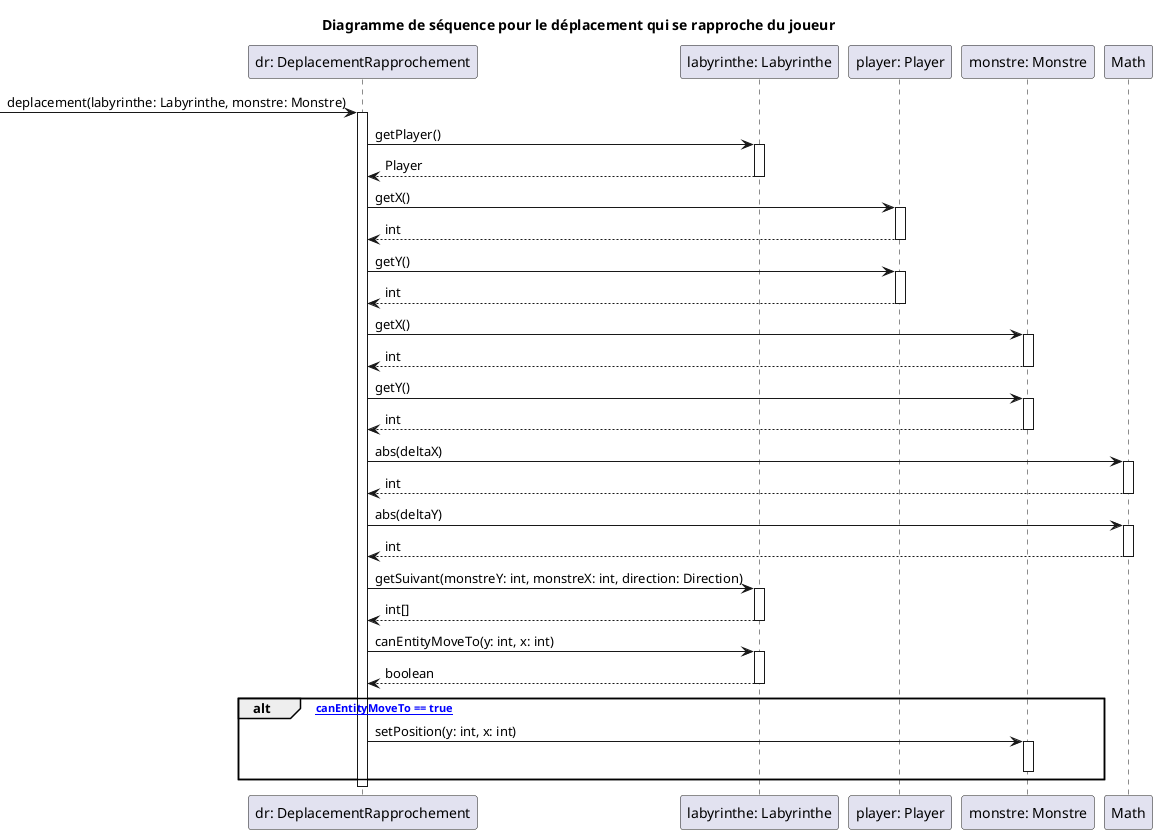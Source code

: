 @startuml
title Diagramme de séquence pour le déplacement qui se rapproche du joueur

participant "dr: DeplacementRapprochement" as DR
participant "labyrinthe: Labyrinthe" as Laby
participant "player: Player" as Player
participant "monstre: Monstre" as Monstre
participant "Math" as Math

-> DR : deplacement(labyrinthe: Labyrinthe, monstre: Monstre)
activate DR

DR -> Laby : getPlayer()
activate Laby
Laby --> DR : Player
deactivate Laby

DR -> Player : getX()
activate Player
Player --> DR : int
deactivate Player

DR -> Player : getY()
activate Player
Player --> DR : int
deactivate Player

DR -> Monstre : getX()
activate Monstre
Monstre --> DR : int
deactivate Monstre

DR -> Monstre : getY()
activate Monstre
Monstre --> DR : int
deactivate Monstre

DR -> Math : abs(deltaX)
activate Math
Math --> DR : int
deactivate Math

DR -> Math : abs(deltaY)
activate Math
Math --> DR : int
deactivate Math

DR -> Laby : getSuivant(monstreY: int, monstreX: int, direction: Direction)
activate Laby
Laby --> DR : int[]
deactivate Laby

DR -> Laby : canEntityMoveTo(y: int, x: int)
activate Laby
Laby --> DR : boolean
deactivate Laby

alt [si canEntityMoveTo == true]
    DR -> Monstre : setPosition(y: int, x: int)
    activate Monstre
    deactivate Monstre
end

deactivate DR
@enduml